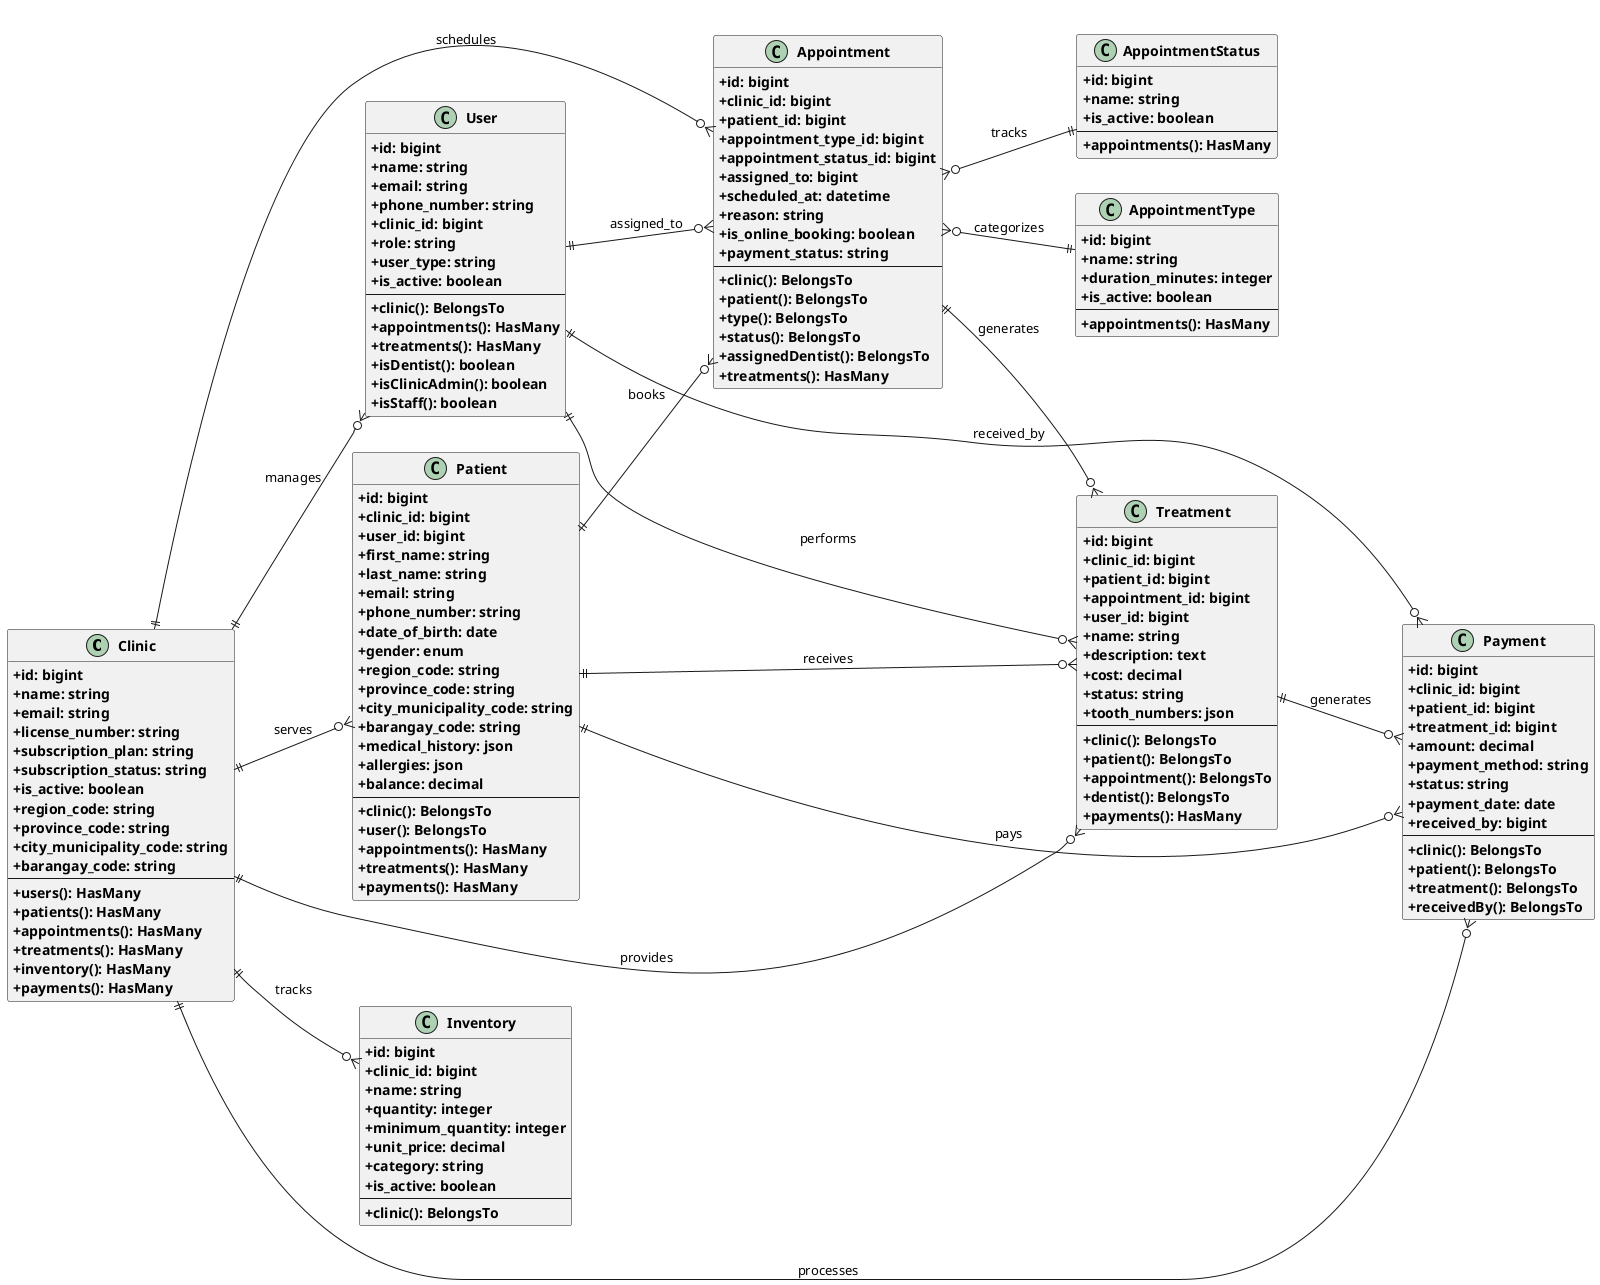 @startuml SmileSuite_Class_Diagram
skinparam backgroundColor #FFFFFF
skinparam classStyle rectangle
skinparam classAttributeIconSize 0
skinparam classFontSize 16
skinparam classFontStyle bold
skinparam classAttributeFontSize 14
skinparam classAttributeFontStyle bold
skinparam noteFontSize 12
skinparam noteFontStyle bold

left to right direction

class Clinic {
    +id: bigint
    +name: string
    +email: string
    +license_number: string
    +subscription_plan: string
    +subscription_status: string
    +is_active: boolean
    +region_code: string
    +province_code: string
    +city_municipality_code: string
    +barangay_code: string
    --
    +users(): HasMany
    +patients(): HasMany
    +appointments(): HasMany
    +treatments(): HasMany
    +inventory(): HasMany
    +payments(): HasMany
}

class User {
    +id: bigint
    +name: string
    +email: string
    +phone_number: string
    +clinic_id: bigint
    +role: string
    +user_type: string
    +is_active: boolean
    --
    +clinic(): BelongsTo
    +appointments(): HasMany
    +treatments(): HasMany
    +isDentist(): boolean
    +isClinicAdmin(): boolean
    +isStaff(): boolean
}

class Patient {
    +id: bigint
    +clinic_id: bigint
    +user_id: bigint
    +first_name: string
    +last_name: string
    +email: string
    +phone_number: string
    +date_of_birth: date
    +gender: enum
    +region_code: string
    +province_code: string
    +city_municipality_code: string
    +barangay_code: string
    +medical_history: json
    +allergies: json
    +balance: decimal
    --
    +clinic(): BelongsTo
    +user(): BelongsTo
    +appointments(): HasMany
    +treatments(): HasMany
    +payments(): HasMany
}

class Appointment {
    +id: bigint
    +clinic_id: bigint
    +patient_id: bigint
    +appointment_type_id: bigint
    +appointment_status_id: bigint
    +assigned_to: bigint
    +scheduled_at: datetime
    +reason: string
    +is_online_booking: boolean
    +payment_status: string
    --
    +clinic(): BelongsTo
    +patient(): BelongsTo
    +type(): BelongsTo
    +status(): BelongsTo
    +assignedDentist(): BelongsTo
    +treatments(): HasMany
}

class AppointmentType {
    +id: bigint
    +name: string
    +duration_minutes: integer
    +is_active: boolean
    --
    +appointments(): HasMany
}

class AppointmentStatus {
    +id: bigint
    +name: string
    +is_active: boolean
    --
    +appointments(): HasMany
}

class Treatment {
    +id: bigint
    +clinic_id: bigint
    +patient_id: bigint
    +appointment_id: bigint
    +user_id: bigint
    +name: string
    +description: text
    +cost: decimal
    +status: string
    +tooth_numbers: json
    --
    +clinic(): BelongsTo
    +patient(): BelongsTo
    +appointment(): BelongsTo
    +dentist(): BelongsTo
    +payments(): HasMany
}

class Inventory {
    +id: bigint
    +clinic_id: bigint
    +name: string
    +quantity: integer
    +minimum_quantity: integer
    +unit_price: decimal
    +category: string
    +is_active: boolean
    --
    +clinic(): BelongsTo
}

class Payment {
    +id: bigint
    +clinic_id: bigint
    +patient_id: bigint
    +treatment_id: bigint
    +amount: decimal
    +payment_method: string
    +status: string
    +payment_date: date
    +received_by: bigint
    --
    +clinic(): BelongsTo
    +patient(): BelongsTo
    +treatment(): BelongsTo
    +receivedBy(): BelongsTo
}

' Core Relationships
Clinic ||--o{ User : "manages"
Clinic ||--o{ Patient : "serves"
Clinic ||--o{ Appointment : "schedules"
Clinic ||--o{ Treatment : "provides"
Clinic ||--o{ Inventory : "tracks"
Clinic ||--o{ Payment : "processes"

User ||--o{ Appointment : "assigned_to"
User ||--o{ Treatment : "performs"
User ||--o{ Payment : "received_by"

Patient ||--o{ Appointment : "books"
Patient ||--o{ Treatment : "receives"
Patient ||--o{ Payment : "pays"

Appointment ||--o{ Treatment : "generates"
Appointment }o--|| AppointmentType : "categorizes"
Appointment }o--|| AppointmentStatus : "tracks"

Treatment ||--o{ Payment : "generates"

@enduml
